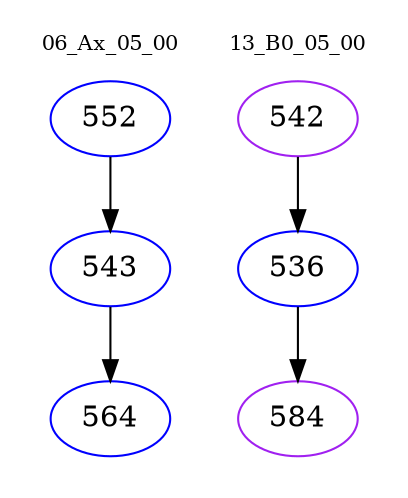 digraph{
subgraph cluster_0 {
color = white
label = "06_Ax_05_00";
fontsize=10;
T0_552 [label="552", color="blue"]
T0_552 -> T0_543 [color="black"]
T0_543 [label="543", color="blue"]
T0_543 -> T0_564 [color="black"]
T0_564 [label="564", color="blue"]
}
subgraph cluster_1 {
color = white
label = "13_B0_05_00";
fontsize=10;
T1_542 [label="542", color="purple"]
T1_542 -> T1_536 [color="black"]
T1_536 [label="536", color="blue"]
T1_536 -> T1_584 [color="black"]
T1_584 [label="584", color="purple"]
}
}
